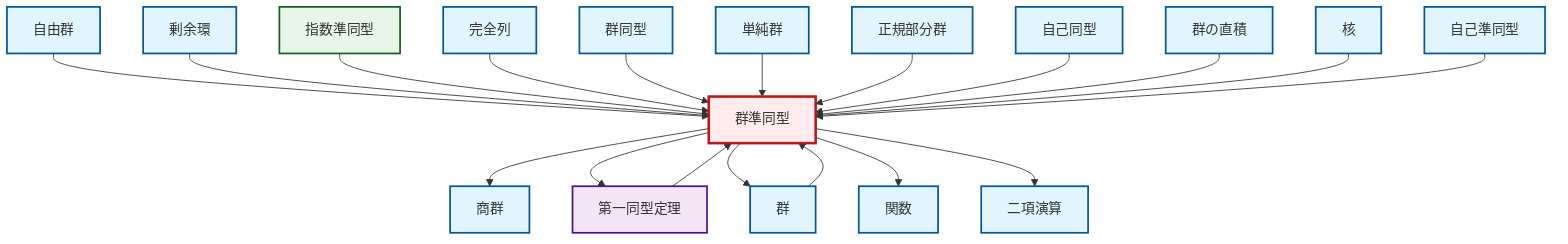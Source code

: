 graph TD
    classDef definition fill:#e1f5fe,stroke:#01579b,stroke-width:2px
    classDef theorem fill:#f3e5f5,stroke:#4a148c,stroke-width:2px
    classDef axiom fill:#fff3e0,stroke:#e65100,stroke-width:2px
    classDef example fill:#e8f5e9,stroke:#1b5e20,stroke-width:2px
    classDef current fill:#ffebee,stroke:#b71c1c,stroke-width:3px
    def-simple-group["単純群"]:::definition
    def-quotient-ring["剰余環"]:::definition
    ex-exponential-homomorphism["指数準同型"]:::example
    def-free-group["自由群"]:::definition
    thm-first-isomorphism["第一同型定理"]:::theorem
    def-automorphism["自己同型"]:::definition
    def-group["群"]:::definition
    def-direct-product["群の直積"]:::definition
    def-binary-operation["二項演算"]:::definition
    def-function["関数"]:::definition
    def-exact-sequence["完全列"]:::definition
    def-kernel["核"]:::definition
    def-endomorphism["自己準同型"]:::definition
    def-homomorphism["群準同型"]:::definition
    def-quotient-group["商群"]:::definition
    def-normal-subgroup["正規部分群"]:::definition
    def-isomorphism["群同型"]:::definition
    def-free-group --> def-homomorphism
    def-homomorphism --> def-quotient-group
    def-quotient-ring --> def-homomorphism
    ex-exponential-homomorphism --> def-homomorphism
    def-exact-sequence --> def-homomorphism
    def-homomorphism --> thm-first-isomorphism
    def-isomorphism --> def-homomorphism
    def-homomorphism --> def-group
    def-simple-group --> def-homomorphism
    thm-first-isomorphism --> def-homomorphism
    def-normal-subgroup --> def-homomorphism
    def-group --> def-homomorphism
    def-homomorphism --> def-function
    def-automorphism --> def-homomorphism
    def-direct-product --> def-homomorphism
    def-homomorphism --> def-binary-operation
    def-kernel --> def-homomorphism
    def-endomorphism --> def-homomorphism
    class def-homomorphism current